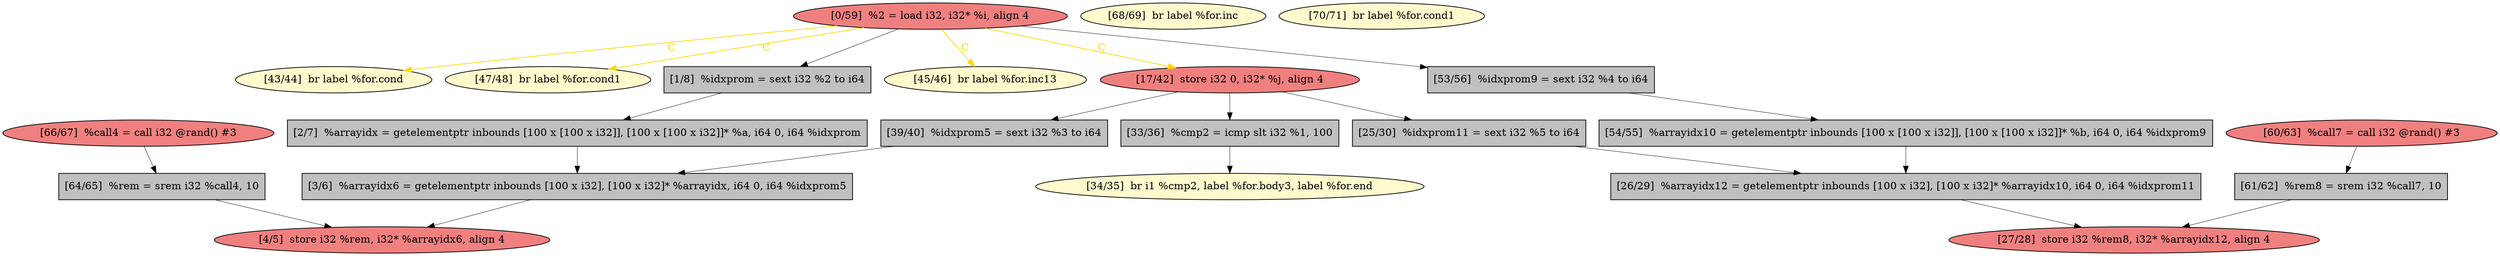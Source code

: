 
digraph G {


node658 [fillcolor=lightcoral,label="[0/59]  %2 = load i32, i32* %i, align 4",shape=ellipse,style=filled ]
node656 [fillcolor=grey,label="[61/62]  %rem8 = srem i32 %call7, 10",shape=rectangle,style=filled ]
node655 [fillcolor=lemonchiffon,label="[43/44]  br label %for.cond",shape=ellipse,style=filled ]
node653 [fillcolor=lemonchiffon,label="[47/48]  br label %for.cond1",shape=ellipse,style=filled ]
node659 [fillcolor=grey,label="[39/40]  %idxprom5 = sext i32 %3 to i64",shape=rectangle,style=filled ]
node642 [fillcolor=grey,label="[54/55]  %arrayidx10 = getelementptr inbounds [100 x [100 x i32]], [100 x [100 x i32]]* %b, i64 0, i64 %idxprom9",shape=rectangle,style=filled ]
node640 [fillcolor=lemonchiffon,label="[34/35]  br i1 %cmp2, label %for.body3, label %for.end",shape=ellipse,style=filled ]
node641 [fillcolor=lightcoral,label="[17/42]  store i32 0, i32* %j, align 4",shape=ellipse,style=filled ]
node646 [fillcolor=lemonchiffon,label="[68/69]  br label %for.inc",shape=ellipse,style=filled ]
node639 [fillcolor=grey,label="[3/6]  %arrayidx6 = getelementptr inbounds [100 x i32], [100 x i32]* %arrayidx, i64 0, i64 %idxprom5",shape=rectangle,style=filled ]
node647 [fillcolor=lemonchiffon,label="[45/46]  br label %for.inc13",shape=ellipse,style=filled ]
node638 [fillcolor=grey,label="[1/8]  %idxprom = sext i32 %2 to i64",shape=rectangle,style=filled ]
node657 [fillcolor=lightcoral,label="[60/63]  %call7 = call i32 @rand() #3",shape=ellipse,style=filled ]
node649 [fillcolor=lightcoral,label="[27/28]  store i32 %rem8, i32* %arrayidx12, align 4",shape=ellipse,style=filled ]
node643 [fillcolor=lightcoral,label="[4/5]  store i32 %rem, i32* %arrayidx6, align 4",shape=ellipse,style=filled ]
node644 [fillcolor=grey,label="[53/56]  %idxprom9 = sext i32 %4 to i64",shape=rectangle,style=filled ]
node637 [fillcolor=grey,label="[33/36]  %cmp2 = icmp slt i32 %1, 100",shape=rectangle,style=filled ]
node648 [fillcolor=grey,label="[25/30]  %idxprom11 = sext i32 %5 to i64",shape=rectangle,style=filled ]
node654 [fillcolor=grey,label="[2/7]  %arrayidx = getelementptr inbounds [100 x [100 x i32]], [100 x [100 x i32]]* %a, i64 0, i64 %idxprom",shape=rectangle,style=filled ]
node645 [fillcolor=grey,label="[26/29]  %arrayidx12 = getelementptr inbounds [100 x i32], [100 x i32]* %arrayidx10, i64 0, i64 %idxprom11",shape=rectangle,style=filled ]
node652 [fillcolor=grey,label="[64/65]  %rem = srem i32 %call4, 10",shape=rectangle,style=filled ]
node651 [fillcolor=lightcoral,label="[66/67]  %call4 = call i32 @rand() #3",shape=ellipse,style=filled ]
node650 [fillcolor=lemonchiffon,label="[70/71]  br label %for.cond1",shape=ellipse,style=filled ]

node642->node645 [style=solid,color=black,label="",penwidth=0.5,fontcolor=black ]
node658->node653 [style=solid,color=gold,label="C",penwidth=1.0,fontcolor=gold ]
node658->node655 [style=solid,color=gold,label="C",penwidth=1.0,fontcolor=gold ]
node644->node642 [style=solid,color=black,label="",penwidth=0.5,fontcolor=black ]
node658->node647 [style=solid,color=gold,label="C",penwidth=1.0,fontcolor=gold ]
node656->node649 [style=solid,color=black,label="",penwidth=0.5,fontcolor=black ]
node658->node641 [style=solid,color=gold,label="C",penwidth=1.0,fontcolor=gold ]
node658->node638 [style=solid,color=black,label="",penwidth=0.5,fontcolor=black ]
node637->node640 [style=solid,color=black,label="",penwidth=0.5,fontcolor=black ]
node641->node637 [style=solid,color=black,label="",penwidth=0.5,fontcolor=black ]
node645->node649 [style=solid,color=black,label="",penwidth=0.5,fontcolor=black ]
node638->node654 [style=solid,color=black,label="",penwidth=0.5,fontcolor=black ]
node654->node639 [style=solid,color=black,label="",penwidth=0.5,fontcolor=black ]
node648->node645 [style=solid,color=black,label="",penwidth=0.5,fontcolor=black ]
node659->node639 [style=solid,color=black,label="",penwidth=0.5,fontcolor=black ]
node652->node643 [style=solid,color=black,label="",penwidth=0.5,fontcolor=black ]
node651->node652 [style=solid,color=black,label="",penwidth=0.5,fontcolor=black ]
node641->node659 [style=solid,color=black,label="",penwidth=0.5,fontcolor=black ]
node639->node643 [style=solid,color=black,label="",penwidth=0.5,fontcolor=black ]
node641->node648 [style=solid,color=black,label="",penwidth=0.5,fontcolor=black ]
node657->node656 [style=solid,color=black,label="",penwidth=0.5,fontcolor=black ]
node658->node644 [style=solid,color=black,label="",penwidth=0.5,fontcolor=black ]


}
